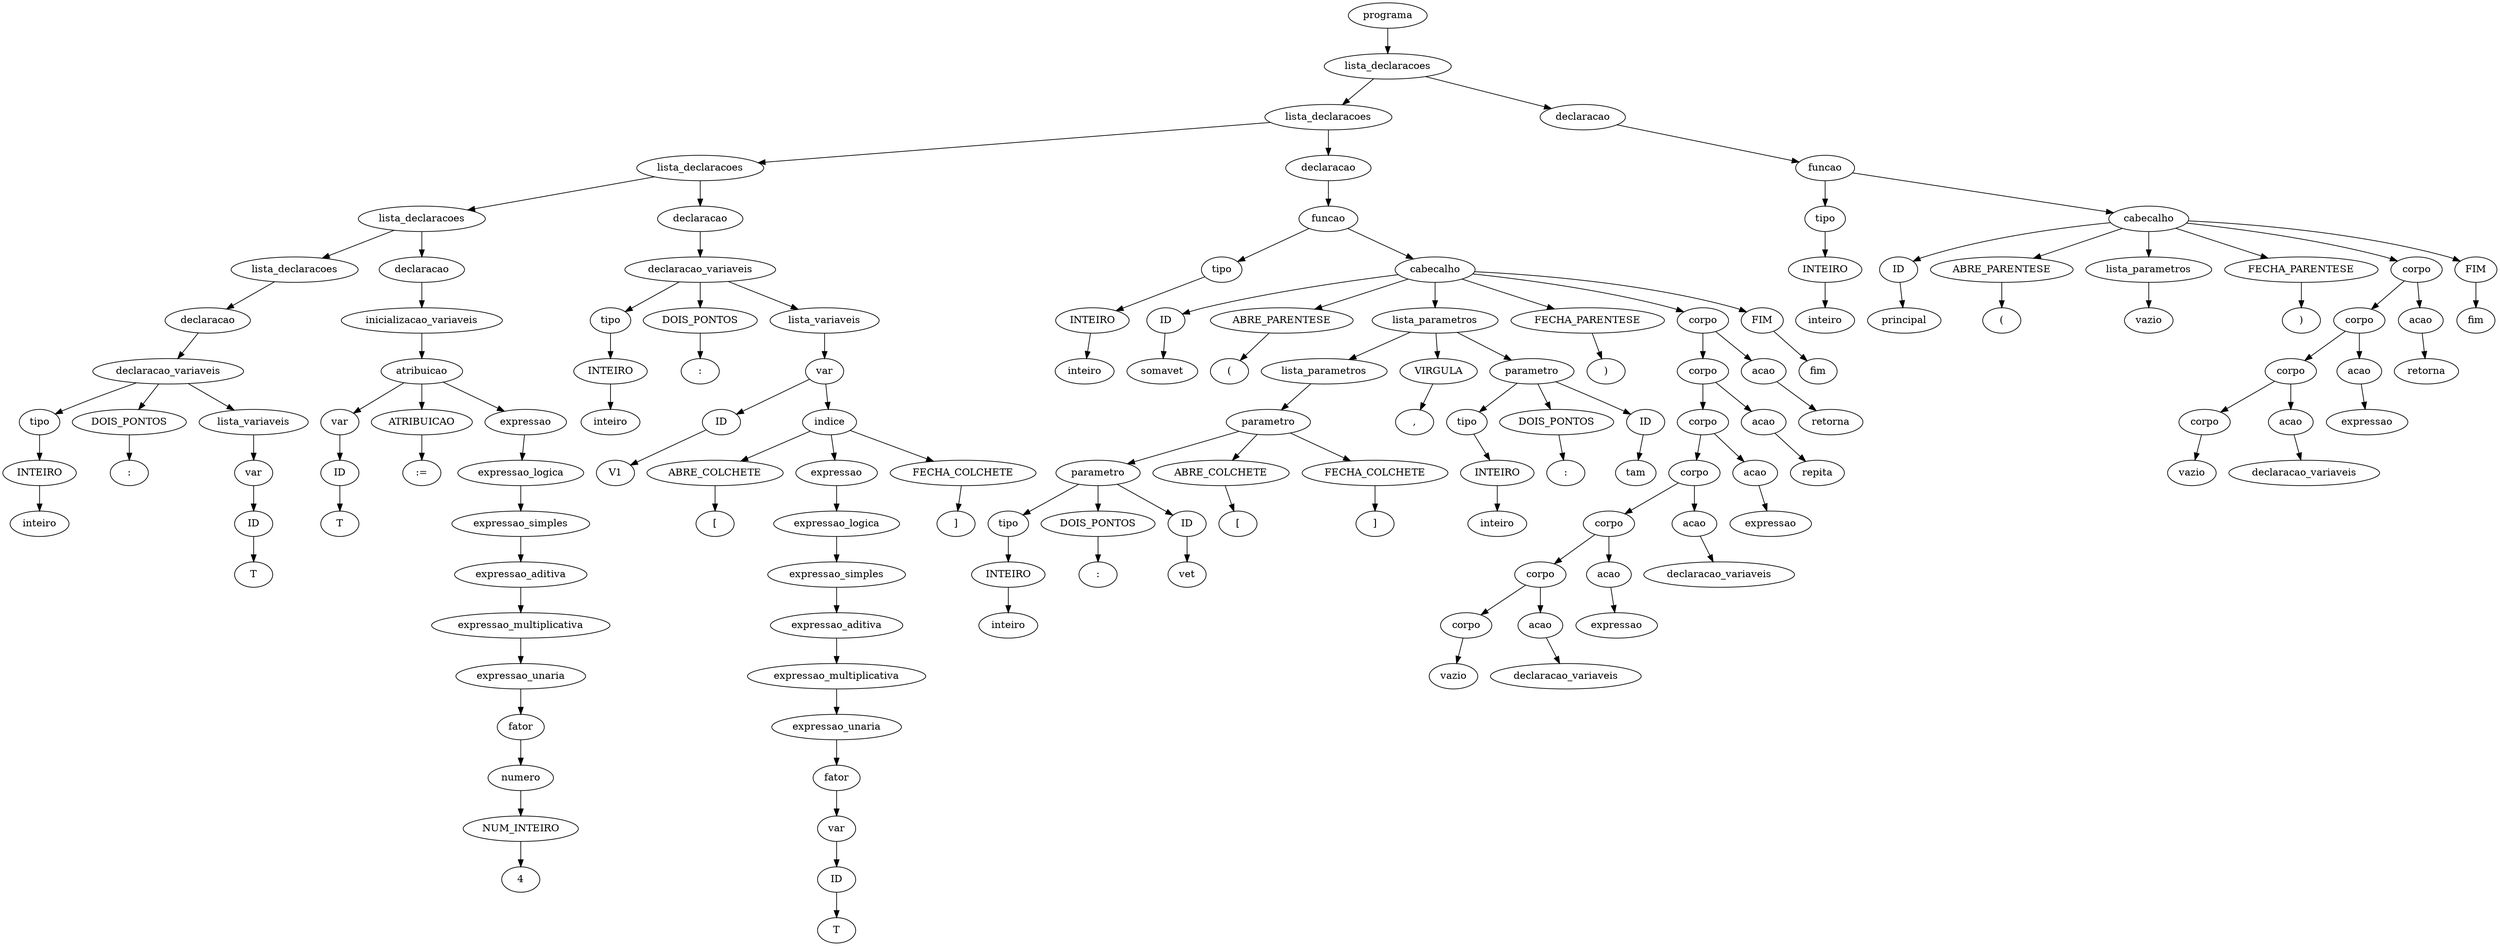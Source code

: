 digraph tree {
    "0x7f7f9697d940" [label="programa"];
    "0x7f7f9698ba20" [label="lista_declaracoes"];
    "0x7f7f9697df28" [label="lista_declaracoes"];
    "0x7f7f9697d5c0" [label="lista_declaracoes"];
    "0x7f7f9697d198" [label="lista_declaracoes"];
    "0x7f7f974e2be0" [label="lista_declaracoes"];
    "0x7f7f974e2908" [label="declaracao"];
    "0x7f7f974e2c50" [label="declaracao_variaveis"];
    "0x7f7f974e2a58" [label="tipo"];
    "0x7f7f974e2a20" [label="INTEIRO"];
    "0x7f7f974e29e8" [label="inteiro"];
    "0x7f7f974e2c18" [label="DOIS_PONTOS"];
    "0x7f7f974e2a90" [label=":"];
    "0x7f7f974e2ac8" [label="lista_variaveis"];
    "0x7f7f974e2b70" [label="var"];
    "0x7f7f974e2b00" [label="ID"];
    "0x7f7f974e2940" [label="T"];
    "0x7f7f9697d0f0" [label="declaracao"];
    "0x7f7f974e2ba8" [label="inicializacao_variaveis"];
    "0x7f7f9697d160" [label="atribuicao"];
    "0x7f7f974e2d68" [label="var"];
    "0x7f7f974e2d30" [label="ID"];
    "0x7f7f974e2c88" [label="T"];
    "0x7f7f9697d128" [label="ATRIBUICAO"];
    "0x7f7f9697d080" [label=":="];
    "0x7f7f9697d048" [label="expressao"];
    "0x7f7f974e2fd0" [label="expressao_logica"];
    "0x7f7f974e2f98" [label="expressao_simples"];
    "0x7f7f974e2f60" [label="expressao_aditiva"];
    "0x7f7f974e2f28" [label="expressao_multiplicativa"];
    "0x7f7f974e2da0" [label="expressao_unaria"];
    "0x7f7f974e2dd8" [label="fator"];
    "0x7f7f974e2ef0" [label="numero"];
    "0x7f7f974e2eb8" [label="NUM_INTEIRO"];
    "0x7f7f974e2b38" [label="4"];
    "0x7f7f9697d1d0" [label="declaracao"];
    "0x7f7f9697d7f0" [label="declaracao_variaveis"];
    "0x7f7f9697d240" [label="tipo"];
    "0x7f7f974e2cc0" [label="INTEIRO"];
    "0x7f7f974e29b0" [label="inteiro"];
    "0x7f7f9697d7b8" [label="DOIS_PONTOS"];
    "0x7f7f9697d748" [label=":"];
    "0x7f7f9697d2b0" [label="lista_variaveis"];
    "0x7f7f9697d390" [label="var"];
    "0x7f7f9697d588" [label="ID"];
    "0x7f7f9697d320" [label="V1"];
    "0x7f7f9697d710" [label="indice"];
    "0x7f7f9697d630" [label="ABRE_COLCHETE"];
    "0x7f7f9697d550" [label="["];
    "0x7f7f9697d518" [label="expressao"];
    "0x7f7f9697d4e0" [label="expressao_logica"];
    "0x7f7f9697d4a8" [label="expressao_simples"];
    "0x7f7f9697d470" [label="expressao_aditiva"];
    "0x7f7f9697d438" [label="expressao_multiplicativa"];
    "0x7f7f9697d278" [label="expressao_unaria"];
    "0x7f7f9697d358" [label="fator"];
    "0x7f7f9697d400" [label="var"];
    "0x7f7f9697d3c8" [label="ID"];
    "0x7f7f974e2e80" [label="T"];
    "0x7f7f9697d6d8" [label="FECHA_COLCHETE"];
    "0x7f7f9697d6a0" [label="]"];
    "0x7f7f9697d780" [label="declaracao"];
    "0x7f7f96980080" [label="funcao"];
    "0x7f7f9697d8d0" [label="tipo"];
    "0x7f7f9697d828" [label="INTEIRO"];
    "0x7f7f9697d0b8" [label="inteiro"];
    "0x7f7f96992358" [label="cabecalho"];
    "0x7f7f96992128" [label="ID"];
    "0x7f7f9698b278" [label="somavet"];
    "0x7f7f96992240" [label="ABRE_PARENTESE"];
    "0x7f7f96992208" [label="("];
    "0x7f7f9697deb8" [label="lista_parametros"];
    "0x7f7f9697da90" [label="lista_parametros"];
    "0x7f7f9697dd30" [label="parametro"];
    "0x7f7f9697dc18" [label="parametro"];
    "0x7f7f9697da58" [label="tipo"];
    "0x7f7f9697da20" [label="INTEIRO"];
    "0x7f7f9697d668" [label="inteiro"];
    "0x7f7f9697db70" [label="DOIS_PONTOS"];
    "0x7f7f9697d978" [label=":"];
    "0x7f7f9697dbe0" [label="ID"];
    "0x7f7f9697dba8" [label="vet"];
    "0x7f7f9697d9e8" [label="ABRE_COLCHETE"];
    "0x7f7f9697d908" [label="["];
    "0x7f7f9697dcf8" [label="FECHA_COLCHETE"];
    "0x7f7f9697dac8" [label="]"];
    "0x7f7f9697ddd8" [label="VIRGULA"];
    "0x7f7f9697db38" [label=","];
    "0x7f7f96980048" [label="parametro"];
    "0x7f7f9697de48" [label="tipo"];
    "0x7f7f9697de10" [label="INTEIRO"];
    "0x7f7f9697dc50" [label="inteiro"];
    "0x7f7f9697df60" [label="DOIS_PONTOS"];
    "0x7f7f9697dc88" [label=":"];
    "0x7f7f9697dfd0" [label="ID"];
    "0x7f7f9697df98" [label="tam"];
    "0x7f7f969922b0" [label="FECHA_PARENTESE"];
    "0x7f7f96992278" [label=")"];
    "0x7f7f9698bef0" [label="corpo"];
    "0x7f7f9698bb00" [label="corpo"];
    "0x7f7f96980eb8" [label="corpo"];
    "0x7f7f96980940" [label="corpo"];
    "0x7f7f969806d8" [label="corpo"];
    "0x7f7f96980400" [label="corpo"];
    "0x7f7f9697de80" [label="corpo"];
    "0x7f7f9697dd68" [label="vazio"];
    "0x7f7f96980198" [label="acao"];
    "0x7f7f96980160" [label="declaracao_variaveis"];
    "0x7f7f969805f8" [label="acao"];
    "0x7f7f96980630" [label="expressao"];
    "0x7f7f96980780" [label="acao"];
    "0x7f7f96980748" [label="declaracao_variaveis"];
    "0x7f7f96980dd8" [label="acao"];
    "0x7f7f96980e10" [label="expressao"];
    "0x7f7f96984f98" [label="acao"];
    "0x7f7f96980be0" [label="repita"];
    "0x7f7f9698bc50" [label="acao"];
    "0x7f7f9698b9b0" [label="retorna"];
    "0x7f7f96992320" [label="FIM"];
    "0x7f7f969922e8" [label="fim"];
    "0x7f7f969923c8" [label="declaracao"];
    "0x7f7f96992198" [label="funcao"];
    "0x7f7f9698bf60" [label="tipo"];
    "0x7f7f9697d860" [label="INTEIRO"];
    "0x7f7f9697d208" [label="inteiro"];
    "0x7f7f9698b828" [label="cabecalho"];
    "0x7f7f9698b7f0" [label="ID"];
    "0x7f7f969920f0" [label="principal"];
    "0x7f7f9698ba90" [label="ABRE_PARENTESE"];
    "0x7f7f9698b5f8" [label="("];
    "0x7f7f96992438" [label="lista_parametros"];
    "0x7f7f969921d0" [label="vazio"];
    "0x7f7f9698b8d0" [label="FECHA_PARENTESE"];
    "0x7f7f9698b748" [label=")"];
    "0x7f7f9698bd30" [label="corpo"];
    "0x7f7f969920b8" [label="corpo"];
    "0x7f7f969927b8" [label="corpo"];
    "0x7f7f96992550" [label="corpo"];
    "0x7f7f96992390" [label="vazio"];
    "0x7f7f969925c0" [label="acao"];
    "0x7f7f96992588" [label="declaracao_variaveis"];
    "0x7f7f969924e0" [label="acao"];
    "0x7f7f969925f8" [label="expressao"];
    "0x7f7f9698bc88" [label="acao"];
    "0x7f7f96992080" [label="retorna"];
    "0x7f7f9698b908" [label="FIM"];
    "0x7f7f9698ba58" [label="fim"];
    "0x7f7f9697d940" -> "0x7f7f9698ba20";
    "0x7f7f9698ba20" -> "0x7f7f9697df28";
    "0x7f7f9698ba20" -> "0x7f7f969923c8";
    "0x7f7f9697df28" -> "0x7f7f9697d5c0";
    "0x7f7f9697df28" -> "0x7f7f9697d780";
    "0x7f7f9697d5c0" -> "0x7f7f9697d198";
    "0x7f7f9697d5c0" -> "0x7f7f9697d1d0";
    "0x7f7f9697d198" -> "0x7f7f974e2be0";
    "0x7f7f9697d198" -> "0x7f7f9697d0f0";
    "0x7f7f974e2be0" -> "0x7f7f974e2908";
    "0x7f7f974e2908" -> "0x7f7f974e2c50";
    "0x7f7f974e2c50" -> "0x7f7f974e2a58";
    "0x7f7f974e2c50" -> "0x7f7f974e2c18";
    "0x7f7f974e2c50" -> "0x7f7f974e2ac8";
    "0x7f7f974e2a58" -> "0x7f7f974e2a20";
    "0x7f7f974e2a20" -> "0x7f7f974e29e8";
    "0x7f7f974e2c18" -> "0x7f7f974e2a90";
    "0x7f7f974e2ac8" -> "0x7f7f974e2b70";
    "0x7f7f974e2b70" -> "0x7f7f974e2b00";
    "0x7f7f974e2b00" -> "0x7f7f974e2940";
    "0x7f7f9697d0f0" -> "0x7f7f974e2ba8";
    "0x7f7f974e2ba8" -> "0x7f7f9697d160";
    "0x7f7f9697d160" -> "0x7f7f974e2d68";
    "0x7f7f9697d160" -> "0x7f7f9697d128";
    "0x7f7f9697d160" -> "0x7f7f9697d048";
    "0x7f7f974e2d68" -> "0x7f7f974e2d30";
    "0x7f7f974e2d30" -> "0x7f7f974e2c88";
    "0x7f7f9697d128" -> "0x7f7f9697d080";
    "0x7f7f9697d048" -> "0x7f7f974e2fd0";
    "0x7f7f974e2fd0" -> "0x7f7f974e2f98";
    "0x7f7f974e2f98" -> "0x7f7f974e2f60";
    "0x7f7f974e2f60" -> "0x7f7f974e2f28";
    "0x7f7f974e2f28" -> "0x7f7f974e2da0";
    "0x7f7f974e2da0" -> "0x7f7f974e2dd8";
    "0x7f7f974e2dd8" -> "0x7f7f974e2ef0";
    "0x7f7f974e2ef0" -> "0x7f7f974e2eb8";
    "0x7f7f974e2eb8" -> "0x7f7f974e2b38";
    "0x7f7f9697d1d0" -> "0x7f7f9697d7f0";
    "0x7f7f9697d7f0" -> "0x7f7f9697d240";
    "0x7f7f9697d7f0" -> "0x7f7f9697d7b8";
    "0x7f7f9697d7f0" -> "0x7f7f9697d2b0";
    "0x7f7f9697d240" -> "0x7f7f974e2cc0";
    "0x7f7f974e2cc0" -> "0x7f7f974e29b0";
    "0x7f7f9697d7b8" -> "0x7f7f9697d748";
    "0x7f7f9697d2b0" -> "0x7f7f9697d390";
    "0x7f7f9697d390" -> "0x7f7f9697d588";
    "0x7f7f9697d390" -> "0x7f7f9697d710";
    "0x7f7f9697d588" -> "0x7f7f9697d320";
    "0x7f7f9697d710" -> "0x7f7f9697d630";
    "0x7f7f9697d710" -> "0x7f7f9697d518";
    "0x7f7f9697d710" -> "0x7f7f9697d6d8";
    "0x7f7f9697d630" -> "0x7f7f9697d550";
    "0x7f7f9697d518" -> "0x7f7f9697d4e0";
    "0x7f7f9697d4e0" -> "0x7f7f9697d4a8";
    "0x7f7f9697d4a8" -> "0x7f7f9697d470";
    "0x7f7f9697d470" -> "0x7f7f9697d438";
    "0x7f7f9697d438" -> "0x7f7f9697d278";
    "0x7f7f9697d278" -> "0x7f7f9697d358";
    "0x7f7f9697d358" -> "0x7f7f9697d400";
    "0x7f7f9697d400" -> "0x7f7f9697d3c8";
    "0x7f7f9697d3c8" -> "0x7f7f974e2e80";
    "0x7f7f9697d6d8" -> "0x7f7f9697d6a0";
    "0x7f7f9697d780" -> "0x7f7f96980080";
    "0x7f7f96980080" -> "0x7f7f9697d8d0";
    "0x7f7f96980080" -> "0x7f7f96992358";
    "0x7f7f9697d8d0" -> "0x7f7f9697d828";
    "0x7f7f9697d828" -> "0x7f7f9697d0b8";
    "0x7f7f96992358" -> "0x7f7f96992128";
    "0x7f7f96992358" -> "0x7f7f96992240";
    "0x7f7f96992358" -> "0x7f7f9697deb8";
    "0x7f7f96992358" -> "0x7f7f969922b0";
    "0x7f7f96992358" -> "0x7f7f9698bef0";
    "0x7f7f96992358" -> "0x7f7f96992320";
    "0x7f7f96992128" -> "0x7f7f9698b278";
    "0x7f7f96992240" -> "0x7f7f96992208";
    "0x7f7f9697deb8" -> "0x7f7f9697da90";
    "0x7f7f9697deb8" -> "0x7f7f9697ddd8";
    "0x7f7f9697deb8" -> "0x7f7f96980048";
    "0x7f7f9697da90" -> "0x7f7f9697dd30";
    "0x7f7f9697dd30" -> "0x7f7f9697dc18";
    "0x7f7f9697dd30" -> "0x7f7f9697d9e8";
    "0x7f7f9697dd30" -> "0x7f7f9697dcf8";
    "0x7f7f9697dc18" -> "0x7f7f9697da58";
    "0x7f7f9697dc18" -> "0x7f7f9697db70";
    "0x7f7f9697dc18" -> "0x7f7f9697dbe0";
    "0x7f7f9697da58" -> "0x7f7f9697da20";
    "0x7f7f9697da20" -> "0x7f7f9697d668";
    "0x7f7f9697db70" -> "0x7f7f9697d978";
    "0x7f7f9697dbe0" -> "0x7f7f9697dba8";
    "0x7f7f9697d9e8" -> "0x7f7f9697d908";
    "0x7f7f9697dcf8" -> "0x7f7f9697dac8";
    "0x7f7f9697ddd8" -> "0x7f7f9697db38";
    "0x7f7f96980048" -> "0x7f7f9697de48";
    "0x7f7f96980048" -> "0x7f7f9697df60";
    "0x7f7f96980048" -> "0x7f7f9697dfd0";
    "0x7f7f9697de48" -> "0x7f7f9697de10";
    "0x7f7f9697de10" -> "0x7f7f9697dc50";
    "0x7f7f9697df60" -> "0x7f7f9697dc88";
    "0x7f7f9697dfd0" -> "0x7f7f9697df98";
    "0x7f7f969922b0" -> "0x7f7f96992278";
    "0x7f7f9698bef0" -> "0x7f7f9698bb00";
    "0x7f7f9698bef0" -> "0x7f7f9698bc50";
    "0x7f7f9698bb00" -> "0x7f7f96980eb8";
    "0x7f7f9698bb00" -> "0x7f7f96984f98";
    "0x7f7f96980eb8" -> "0x7f7f96980940";
    "0x7f7f96980eb8" -> "0x7f7f96980dd8";
    "0x7f7f96980940" -> "0x7f7f969806d8";
    "0x7f7f96980940" -> "0x7f7f96980780";
    "0x7f7f969806d8" -> "0x7f7f96980400";
    "0x7f7f969806d8" -> "0x7f7f969805f8";
    "0x7f7f96980400" -> "0x7f7f9697de80";
    "0x7f7f96980400" -> "0x7f7f96980198";
    "0x7f7f9697de80" -> "0x7f7f9697dd68";
    "0x7f7f96980198" -> "0x7f7f96980160";
    "0x7f7f969805f8" -> "0x7f7f96980630";
    "0x7f7f96980780" -> "0x7f7f96980748";
    "0x7f7f96980dd8" -> "0x7f7f96980e10";
    "0x7f7f96984f98" -> "0x7f7f96980be0";
    "0x7f7f9698bc50" -> "0x7f7f9698b9b0";
    "0x7f7f96992320" -> "0x7f7f969922e8";
    "0x7f7f969923c8" -> "0x7f7f96992198";
    "0x7f7f96992198" -> "0x7f7f9698bf60";
    "0x7f7f96992198" -> "0x7f7f9698b828";
    "0x7f7f9698bf60" -> "0x7f7f9697d860";
    "0x7f7f9697d860" -> "0x7f7f9697d208";
    "0x7f7f9698b828" -> "0x7f7f9698b7f0";
    "0x7f7f9698b828" -> "0x7f7f9698ba90";
    "0x7f7f9698b828" -> "0x7f7f96992438";
    "0x7f7f9698b828" -> "0x7f7f9698b8d0";
    "0x7f7f9698b828" -> "0x7f7f9698bd30";
    "0x7f7f9698b828" -> "0x7f7f9698b908";
    "0x7f7f9698b7f0" -> "0x7f7f969920f0";
    "0x7f7f9698ba90" -> "0x7f7f9698b5f8";
    "0x7f7f96992438" -> "0x7f7f969921d0";
    "0x7f7f9698b8d0" -> "0x7f7f9698b748";
    "0x7f7f9698bd30" -> "0x7f7f969920b8";
    "0x7f7f9698bd30" -> "0x7f7f9698bc88";
    "0x7f7f969920b8" -> "0x7f7f969927b8";
    "0x7f7f969920b8" -> "0x7f7f969924e0";
    "0x7f7f969927b8" -> "0x7f7f96992550";
    "0x7f7f969927b8" -> "0x7f7f969925c0";
    "0x7f7f96992550" -> "0x7f7f96992390";
    "0x7f7f969925c0" -> "0x7f7f96992588";
    "0x7f7f969924e0" -> "0x7f7f969925f8";
    "0x7f7f9698bc88" -> "0x7f7f96992080";
    "0x7f7f9698b908" -> "0x7f7f9698ba58";
}
